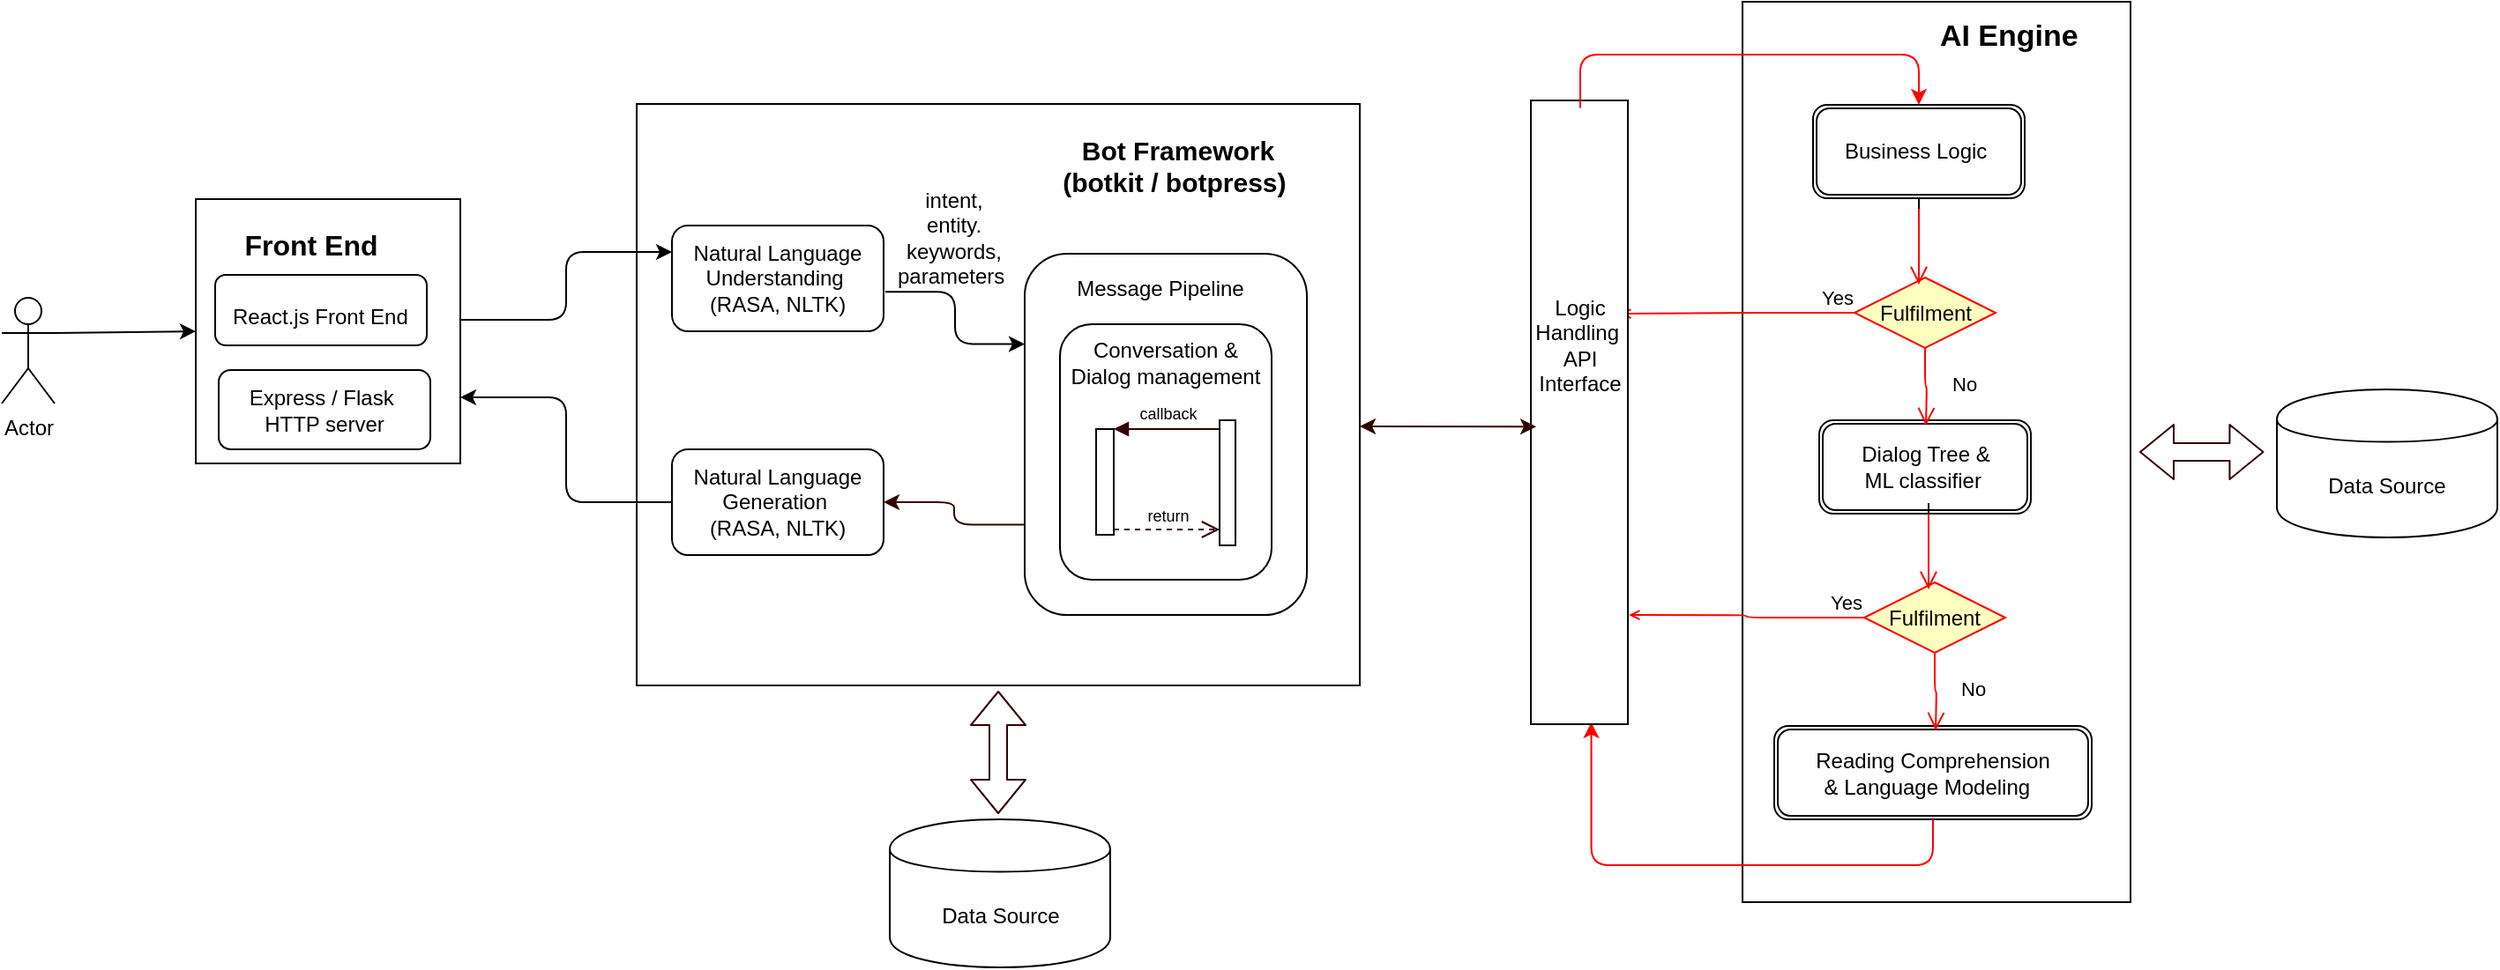 <mxfile version="10.6.7" type="github"><diagram id="cr0BXCRzfHlo1q9iOf4a" name="Page-1"><mxGraphModel dx="1375" dy="582" grid="1" gridSize="10" guides="1" tooltips="1" connect="1" arrows="1" fold="1" page="1" pageScale="1" pageWidth="1654" pageHeight="1169" math="0" shadow="0"><root><mxCell id="0"/><mxCell id="1" parent="0"/><mxCell id="RbjfGFx1ncbQ7KBMqaXM-39" value="" style="rounded=0;whiteSpace=wrap;html=1;" vertex="1" parent="1"><mxGeometry x="1057" y="32" width="220" height="511" as="geometry"/></mxCell><mxCell id="RbjfGFx1ncbQ7KBMqaXM-12" value="" style="rounded=0;whiteSpace=wrap;html=1;" vertex="1" parent="1"><mxGeometry x="430" y="90" width="410" height="330" as="geometry"/></mxCell><mxCell id="RbjfGFx1ncbQ7KBMqaXM-16" value="" style="rounded=1;whiteSpace=wrap;html=1;" vertex="1" parent="1"><mxGeometry x="650" y="175" width="160" height="205" as="geometry"/></mxCell><mxCell id="RbjfGFx1ncbQ7KBMqaXM-15" value="" style="rounded=1;whiteSpace=wrap;html=1;" vertex="1" parent="1"><mxGeometry x="670" y="215" width="120" height="145" as="geometry"/></mxCell><mxCell id="RbjfGFx1ncbQ7KBMqaXM-1" value="Actor" style="shape=umlActor;verticalLabelPosition=bottom;labelBackgroundColor=#ffffff;verticalAlign=top;html=1;outlineConnect=0;" vertex="1" parent="1"><mxGeometry x="70" y="200" width="30" height="60" as="geometry"/></mxCell><mxCell id="RbjfGFx1ncbQ7KBMqaXM-2" value="" style="whiteSpace=wrap;html=1;aspect=fixed;" vertex="1" parent="1"><mxGeometry x="180" y="144" width="150" height="150" as="geometry"/></mxCell><mxCell id="RbjfGFx1ncbQ7KBMqaXM-5" value="" style="rounded=1;whiteSpace=wrap;html=1;" vertex="1" parent="1"><mxGeometry x="191" y="187" width="120" height="40" as="geometry"/></mxCell><mxCell id="RbjfGFx1ncbQ7KBMqaXM-6" value="React.js Front End" style="text;html=1;" vertex="1" parent="1"><mxGeometry x="199" y="197" width="120" height="20" as="geometry"/></mxCell><mxCell id="RbjfGFx1ncbQ7KBMqaXM-7" value="Express / Flask&amp;nbsp;&lt;br&gt;HTTP server&lt;br&gt;" style="rounded=1;whiteSpace=wrap;html=1;" vertex="1" parent="1"><mxGeometry x="193" y="241" width="120" height="45" as="geometry"/></mxCell><mxCell id="RbjfGFx1ncbQ7KBMqaXM-8" value="&lt;font style=&quot;font-size: 16px&quot;&gt;&lt;b&gt;Front End&lt;/b&gt;&lt;/font&gt;" style="text;html=1;strokeColor=none;fillColor=none;align=center;verticalAlign=middle;whiteSpace=wrap;rounded=0;" vertex="1" parent="1"><mxGeometry x="200" y="160" width="91" height="20" as="geometry"/></mxCell><mxCell id="RbjfGFx1ncbQ7KBMqaXM-10" value="" style="endArrow=classic;html=1;exitX=1;exitY=0.333;exitDx=0;exitDy=0;exitPerimeter=0;entryX=0;entryY=0.5;entryDx=0;entryDy=0;" edge="1" parent="1" source="RbjfGFx1ncbQ7KBMqaXM-1" target="RbjfGFx1ncbQ7KBMqaXM-2"><mxGeometry width="50" height="50" relative="1" as="geometry"><mxPoint x="70" y="370" as="sourcePoint"/><mxPoint x="120" y="320" as="targetPoint"/></mxGeometry></mxCell><mxCell id="RbjfGFx1ncbQ7KBMqaXM-13" value="Natural Language Understanding&amp;nbsp;&lt;br&gt;(RASA, NLTK)" style="rounded=1;whiteSpace=wrap;html=1;" vertex="1" parent="1"><mxGeometry x="450" y="159" width="120" height="60" as="geometry"/></mxCell><mxCell id="RbjfGFx1ncbQ7KBMqaXM-14" value="Natural Language Generation&amp;nbsp;&lt;br&gt;(RASA, NLTK)" style="rounded=1;whiteSpace=wrap;html=1;" vertex="1" parent="1"><mxGeometry x="450" y="286" width="120" height="60" as="geometry"/></mxCell><mxCell id="RbjfGFx1ncbQ7KBMqaXM-17" value="Message Pipeline" style="text;html=1;strokeColor=none;fillColor=none;align=center;verticalAlign=middle;whiteSpace=wrap;rounded=0;" vertex="1" parent="1"><mxGeometry x="662" y="185" width="130" height="20" as="geometry"/></mxCell><mxCell id="RbjfGFx1ncbQ7KBMqaXM-27" value="" style="edgeStyle=elbowEdgeStyle;elbow=horizontal;endArrow=classic;html=1;exitX=1.001;exitY=0.457;exitDx=0;exitDy=0;exitPerimeter=0;entryX=0;entryY=0.25;entryDx=0;entryDy=0;" edge="1" parent="1" source="RbjfGFx1ncbQ7KBMqaXM-2" target="RbjfGFx1ncbQ7KBMqaXM-13"><mxGeometry width="50" height="50" relative="1" as="geometry"><mxPoint x="360" y="210" as="sourcePoint"/><mxPoint x="410" y="160" as="targetPoint"/></mxGeometry></mxCell><mxCell id="RbjfGFx1ncbQ7KBMqaXM-28" value="" style="edgeStyle=elbowEdgeStyle;elbow=horizontal;endArrow=classic;html=1;exitX=0;exitY=0.5;exitDx=0;exitDy=0;entryX=1;entryY=0.75;entryDx=0;entryDy=0;" edge="1" parent="1" source="RbjfGFx1ncbQ7KBMqaXM-14" target="RbjfGFx1ncbQ7KBMqaXM-2"><mxGeometry width="50" height="50" relative="1" as="geometry"><mxPoint x="360" y="400" as="sourcePoint"/><mxPoint x="410" y="350" as="targetPoint"/></mxGeometry></mxCell><mxCell id="RbjfGFx1ncbQ7KBMqaXM-59" value="" style="edgeStyle=orthogonalEdgeStyle;rounded=0;orthogonalLoop=1;jettySize=auto;html=1;endSize=4;fontSize=5;align=right;" edge="1" parent="1" source="RbjfGFx1ncbQ7KBMqaXM-34"><mxGeometry relative="1" as="geometry"><mxPoint x="1157" y="223.5" as="targetPoint"/></mxGeometry></mxCell><mxCell id="RbjfGFx1ncbQ7KBMqaXM-34" value="Business Logic&amp;nbsp;" style="shape=ext;double=1;rounded=1;whiteSpace=wrap;html=1;" vertex="1" parent="1"><mxGeometry x="1097" y="90.5" width="120" height="53" as="geometry"/></mxCell><mxCell id="RbjfGFx1ncbQ7KBMqaXM-35" value="Dialog Tree &amp;amp;&lt;br&gt;ML classifier&amp;nbsp;&lt;br&gt;" style="shape=ext;double=1;rounded=1;whiteSpace=wrap;html=1;" vertex="1" parent="1"><mxGeometry x="1100.5" y="269.5" width="120" height="53" as="geometry"/></mxCell><mxCell id="RbjfGFx1ncbQ7KBMqaXM-36" value="Reading Comprehension&lt;br&gt;&amp;amp; Language Modeling&amp;nbsp;&amp;nbsp;" style="shape=ext;double=1;rounded=1;whiteSpace=wrap;html=1;" vertex="1" parent="1"><mxGeometry x="1075" y="443" width="180" height="53" as="geometry"/></mxCell><mxCell id="RbjfGFx1ncbQ7KBMqaXM-42" value="" style="edgeStyle=elbowEdgeStyle;elbow=horizontal;endArrow=classic;html=1;exitX=1.008;exitY=0.627;exitDx=0;exitDy=0;exitPerimeter=0;entryX=0;entryY=0.25;entryDx=0;entryDy=0;" edge="1" parent="1" source="RbjfGFx1ncbQ7KBMqaXM-13" target="RbjfGFx1ncbQ7KBMqaXM-16"><mxGeometry width="50" height="50" relative="1" as="geometry"><mxPoint x="650" y="350" as="sourcePoint"/><mxPoint x="700" y="300" as="targetPoint"/></mxGeometry></mxCell><mxCell id="RbjfGFx1ncbQ7KBMqaXM-43" value="intent, entity. keywords, parameters&amp;nbsp;" style="text;html=1;strokeColor=none;fillColor=none;align=center;verticalAlign=middle;whiteSpace=wrap;rounded=0;" vertex="1" parent="1"><mxGeometry x="590" y="156" width="40" height="20" as="geometry"/></mxCell><mxCell id="RbjfGFx1ncbQ7KBMqaXM-45" value="Conversation &amp;amp;&lt;br&gt;&amp;nbsp;Dialog management&amp;nbsp;" style="text;html=1;strokeColor=none;fillColor=none;align=center;verticalAlign=middle;whiteSpace=wrap;rounded=0;" vertex="1" parent="1"><mxGeometry x="660" y="227" width="140" height="20" as="geometry"/></mxCell><mxCell id="RbjfGFx1ncbQ7KBMqaXM-53" value="Fulfilment" style="rhombus;whiteSpace=wrap;html=1;fillColor=#ffffc0;strokeColor=#ff0000;" vertex="1" parent="1"><mxGeometry x="1120.5" y="188.5" width="80" height="40" as="geometry"/></mxCell><mxCell id="RbjfGFx1ncbQ7KBMqaXM-54" value="&lt;div style=&quot;text-align: right&quot;&gt;Yes&lt;/div&gt;" style="edgeStyle=orthogonalEdgeStyle;html=1;align=right;verticalAlign=bottom;endArrow=open;endSize=4;strokeColor=#ff0000;entryX=0.92;entryY=0.342;entryDx=0;entryDy=0;entryPerimeter=0;" edge="1" source="RbjfGFx1ncbQ7KBMqaXM-53" parent="1" target="RbjfGFx1ncbQ7KBMqaXM-67"><mxGeometry x="-1" relative="1" as="geometry"><mxPoint x="997" y="209" as="targetPoint"/></mxGeometry></mxCell><mxCell id="RbjfGFx1ncbQ7KBMqaXM-55" value="No" style="edgeStyle=orthogonalEdgeStyle;html=1;align=left;verticalAlign=top;endArrow=open;endSize=8;strokeColor=#ff0000;" edge="1" source="RbjfGFx1ncbQ7KBMqaXM-53" parent="1"><mxGeometry x="-0.667" y="13" relative="1" as="geometry"><mxPoint x="1161" y="272.5" as="targetPoint"/><mxPoint as="offset"/></mxGeometry></mxCell><mxCell id="RbjfGFx1ncbQ7KBMqaXM-57" value="" style="edgeStyle=orthogonalEdgeStyle;html=1;verticalAlign=bottom;endArrow=open;endSize=8;strokeColor=#ff0000;align=right;" edge="1" parent="1"><mxGeometry relative="1" as="geometry"><mxPoint x="1157" y="192.5" as="targetPoint"/><mxPoint x="1157" y="149.5" as="sourcePoint"/></mxGeometry></mxCell><mxCell id="RbjfGFx1ncbQ7KBMqaXM-60" value="" style="edgeStyle=orthogonalEdgeStyle;rounded=0;orthogonalLoop=1;jettySize=auto;html=1;endSize=4;fontSize=5;align=right;" edge="1" parent="1"><mxGeometry relative="1" as="geometry"><mxPoint x="1162.5" y="316.5" as="sourcePoint"/><mxPoint x="1162.5" y="396.5" as="targetPoint"/></mxGeometry></mxCell><mxCell id="RbjfGFx1ncbQ7KBMqaXM-61" value="Fulfilment" style="rhombus;whiteSpace=wrap;html=1;fillColor=#ffffc0;strokeColor=#ff0000;" vertex="1" parent="1"><mxGeometry x="1126" y="361.5" width="80" height="40" as="geometry"/></mxCell><mxCell id="RbjfGFx1ncbQ7KBMqaXM-62" value="&lt;div style=&quot;text-align: right&quot;&gt;Yes&lt;/div&gt;" style="edgeStyle=orthogonalEdgeStyle;html=1;align=right;verticalAlign=bottom;endArrow=open;endSize=4;strokeColor=#ff0000;entryX=1.011;entryY=0.825;entryDx=0;entryDy=0;entryPerimeter=0;" edge="1" parent="1" source="RbjfGFx1ncbQ7KBMqaXM-61" target="RbjfGFx1ncbQ7KBMqaXM-67"><mxGeometry x="-1" relative="1" as="geometry"><mxPoint x="1032.5" y="381.5" as="targetPoint"/></mxGeometry></mxCell><mxCell id="RbjfGFx1ncbQ7KBMqaXM-63" value="No" style="edgeStyle=orthogonalEdgeStyle;html=1;align=left;verticalAlign=top;endArrow=open;endSize=8;strokeColor=#ff0000;" edge="1" parent="1" source="RbjfGFx1ncbQ7KBMqaXM-61"><mxGeometry x="-0.667" y="13" relative="1" as="geometry"><mxPoint x="1166.5" y="445.5" as="targetPoint"/><mxPoint as="offset"/></mxGeometry></mxCell><mxCell id="RbjfGFx1ncbQ7KBMqaXM-64" value="" style="edgeStyle=orthogonalEdgeStyle;html=1;verticalAlign=bottom;endArrow=open;endSize=8;strokeColor=#ff0000;align=right;" edge="1" parent="1"><mxGeometry relative="1" as="geometry"><mxPoint x="1162.5" y="365.5" as="targetPoint"/><mxPoint x="1162.5" y="322.5" as="sourcePoint"/></mxGeometry></mxCell><mxCell id="RbjfGFx1ncbQ7KBMqaXM-65" value="" style="edgeStyle=elbowEdgeStyle;elbow=vertical;endArrow=classic;html=1;fontSize=5;align=right;exitX=0.5;exitY=1;exitDx=0;exitDy=0;entryX=0.623;entryY=0.997;entryDx=0;entryDy=0;entryPerimeter=0;strokeColor=#FF0000;" edge="1" parent="1" source="RbjfGFx1ncbQ7KBMqaXM-36" target="RbjfGFx1ncbQ7KBMqaXM-67"><mxGeometry width="50" height="50" relative="1" as="geometry"><mxPoint x="927" y="572" as="sourcePoint"/><mxPoint x="977" y="452" as="targetPoint"/><Array as="points"><mxPoint x="1067" y="522"/></Array></mxGeometry></mxCell><mxCell id="RbjfGFx1ncbQ7KBMqaXM-67" value="" style="html=1;points=[];perimeter=orthogonalPerimeter;fontSize=5;" vertex="1" parent="1"><mxGeometry x="937" y="88" width="55" height="354" as="geometry"/></mxCell><mxCell id="RbjfGFx1ncbQ7KBMqaXM-70" value="" style="edgeStyle=elbowEdgeStyle;elbow=vertical;endArrow=classic;html=1;strokeColor=#FF0000;fontSize=5;align=right;entryX=0.5;entryY=0;entryDx=0;entryDy=0;exitX=0.509;exitY=0.012;exitDx=0;exitDy=0;exitPerimeter=0;" edge="1" parent="1" source="RbjfGFx1ncbQ7KBMqaXM-67" target="RbjfGFx1ncbQ7KBMqaXM-34"><mxGeometry width="50" height="50" relative="1" as="geometry"><mxPoint x="975" y="82" as="sourcePoint"/><mxPoint x="947" y="42" as="targetPoint"/><Array as="points"><mxPoint x="1067" y="62"/></Array></mxGeometry></mxCell><mxCell id="RbjfGFx1ncbQ7KBMqaXM-71" value="&lt;span style=&quot;font-size: 12px&quot;&gt;Logic Handling&amp;nbsp;&lt;br&gt;API&lt;br&gt;Interface&lt;br&gt;&lt;/span&gt;" style="text;html=1;strokeColor=none;fillColor=none;align=center;verticalAlign=middle;whiteSpace=wrap;rounded=0;fontSize=5;" vertex="1" parent="1"><mxGeometry x="944.5" y="217" width="40" height="20" as="geometry"/></mxCell><mxCell id="RbjfGFx1ncbQ7KBMqaXM-72" value="&lt;font style=&quot;font-size: 17px&quot;&gt;&lt;b&gt;AI Engine&amp;nbsp;&lt;/b&gt;&lt;/font&gt;" style="text;html=1;strokeColor=none;fillColor=none;align=center;verticalAlign=middle;whiteSpace=wrap;rounded=0;fontSize=5;" vertex="1" parent="1"><mxGeometry x="1165" y="42" width="91" height="20" as="geometry"/></mxCell><mxCell id="RbjfGFx1ncbQ7KBMqaXM-73" value="" style="edgeStyle=elbowEdgeStyle;elbow=horizontal;endArrow=classic;html=1;strokeColor=#330000;fontSize=5;align=right;exitX=0;exitY=0.75;exitDx=0;exitDy=0;entryX=1;entryY=0.5;entryDx=0;entryDy=0;" edge="1" parent="1" source="RbjfGFx1ncbQ7KBMqaXM-16" target="RbjfGFx1ncbQ7KBMqaXM-14"><mxGeometry width="50" height="50" relative="1" as="geometry"><mxPoint x="560" y="520" as="sourcePoint"/><mxPoint x="610" y="470" as="targetPoint"/></mxGeometry></mxCell><mxCell id="RbjfGFx1ncbQ7KBMqaXM-78" value="" style="endArrow=classic;startArrow=classic;html=1;strokeColor=#330000;fontSize=5;align=right;entryX=0.055;entryY=0.523;entryDx=0;entryDy=0;entryPerimeter=0;" edge="1" parent="1" target="RbjfGFx1ncbQ7KBMqaXM-67"><mxGeometry width="50" height="50" relative="1" as="geometry"><mxPoint x="840" y="273" as="sourcePoint"/><mxPoint x="871" y="273" as="targetPoint"/></mxGeometry></mxCell><mxCell id="RbjfGFx1ncbQ7KBMqaXM-79" value="&lt;font style=&quot;font-size: 12px&quot;&gt;Data Source&lt;/font&gt;" style="shape=cylinder;whiteSpace=wrap;html=1;boundedLbl=1;backgroundOutline=1;fontSize=5;" vertex="1" parent="1"><mxGeometry x="573.5" y="496" width="125" height="84" as="geometry"/></mxCell><mxCell id="RbjfGFx1ncbQ7KBMqaXM-80" value="" style="shape=flexArrow;endArrow=classic;startArrow=classic;html=1;strokeColor=#330000;fontSize=5;align=right;entryX=0.5;entryY=1;entryDx=0;entryDy=0;" edge="1" parent="1"><mxGeometry width="50" height="50" relative="1" as="geometry"><mxPoint x="635" y="493" as="sourcePoint"/><mxPoint x="635" y="423" as="targetPoint"/></mxGeometry></mxCell><mxCell id="RbjfGFx1ncbQ7KBMqaXM-85" value="&lt;font style=&quot;font-size: 12px&quot;&gt;Data Source&lt;/font&gt;" style="shape=cylinder;whiteSpace=wrap;html=1;boundedLbl=1;backgroundOutline=1;fontSize=5;" vertex="1" parent="1"><mxGeometry x="1360" y="252" width="125" height="84" as="geometry"/></mxCell><mxCell id="RbjfGFx1ncbQ7KBMqaXM-86" value="" style="shape=flexArrow;endArrow=classic;startArrow=classic;html=1;strokeColor=#330000;fontSize=5;align=right;" edge="1" parent="1"><mxGeometry width="50" height="50" relative="1" as="geometry"><mxPoint x="1282" y="287.5" as="sourcePoint"/><mxPoint x="1352.711" y="287.5" as="targetPoint"/></mxGeometry></mxCell><mxCell id="RbjfGFx1ncbQ7KBMqaXM-90" value="" style="html=1;points=[];perimeter=orthogonalPerimeter;strokeWidth=1;fontSize=9;align=center;" vertex="1" parent="1"><mxGeometry x="690.5" y="274.5" width="10" height="60" as="geometry"/></mxCell><mxCell id="RbjfGFx1ncbQ7KBMqaXM-91" value="callback" style="html=1;verticalAlign=bottom;endArrow=block;entryX=1;entryY=0;strokeColor=#330000;strokeWidth=1;fontSize=9;align=center;" edge="1" target="RbjfGFx1ncbQ7KBMqaXM-90" parent="1" source="RbjfGFx1ncbQ7KBMqaXM-93"><mxGeometry relative="1" as="geometry"><mxPoint x="760.5" y="274.5" as="sourcePoint"/></mxGeometry></mxCell><mxCell id="RbjfGFx1ncbQ7KBMqaXM-92" value="return" style="html=1;verticalAlign=bottom;endArrow=open;dashed=1;endSize=8;exitX=1;exitY=0.95;strokeColor=#330000;strokeWidth=1;fontSize=9;align=center;" edge="1" source="RbjfGFx1ncbQ7KBMqaXM-90" parent="1"><mxGeometry relative="1" as="geometry"><mxPoint x="760.5" y="331.5" as="targetPoint"/></mxGeometry></mxCell><mxCell id="RbjfGFx1ncbQ7KBMqaXM-93" value="" style="html=1;points=[];perimeter=orthogonalPerimeter;strokeWidth=1;fontSize=9;align=center;" vertex="1" parent="1"><mxGeometry x="760.5" y="269.5" width="9" height="71" as="geometry"/></mxCell><mxCell id="RbjfGFx1ncbQ7KBMqaXM-96" value="&lt;font style=&quot;font-size: 15px&quot;&gt;&lt;b&gt;Bot Framework&lt;br&gt;(botkit / botpress)&amp;nbsp;&lt;/b&gt;&lt;/font&gt;" style="text;html=1;strokeColor=none;fillColor=none;align=center;verticalAlign=middle;whiteSpace=wrap;rounded=0;fontSize=12;" vertex="1" parent="1"><mxGeometry x="660" y="106" width="154" height="38" as="geometry"/></mxCell></root></mxGraphModel></diagram></mxfile>